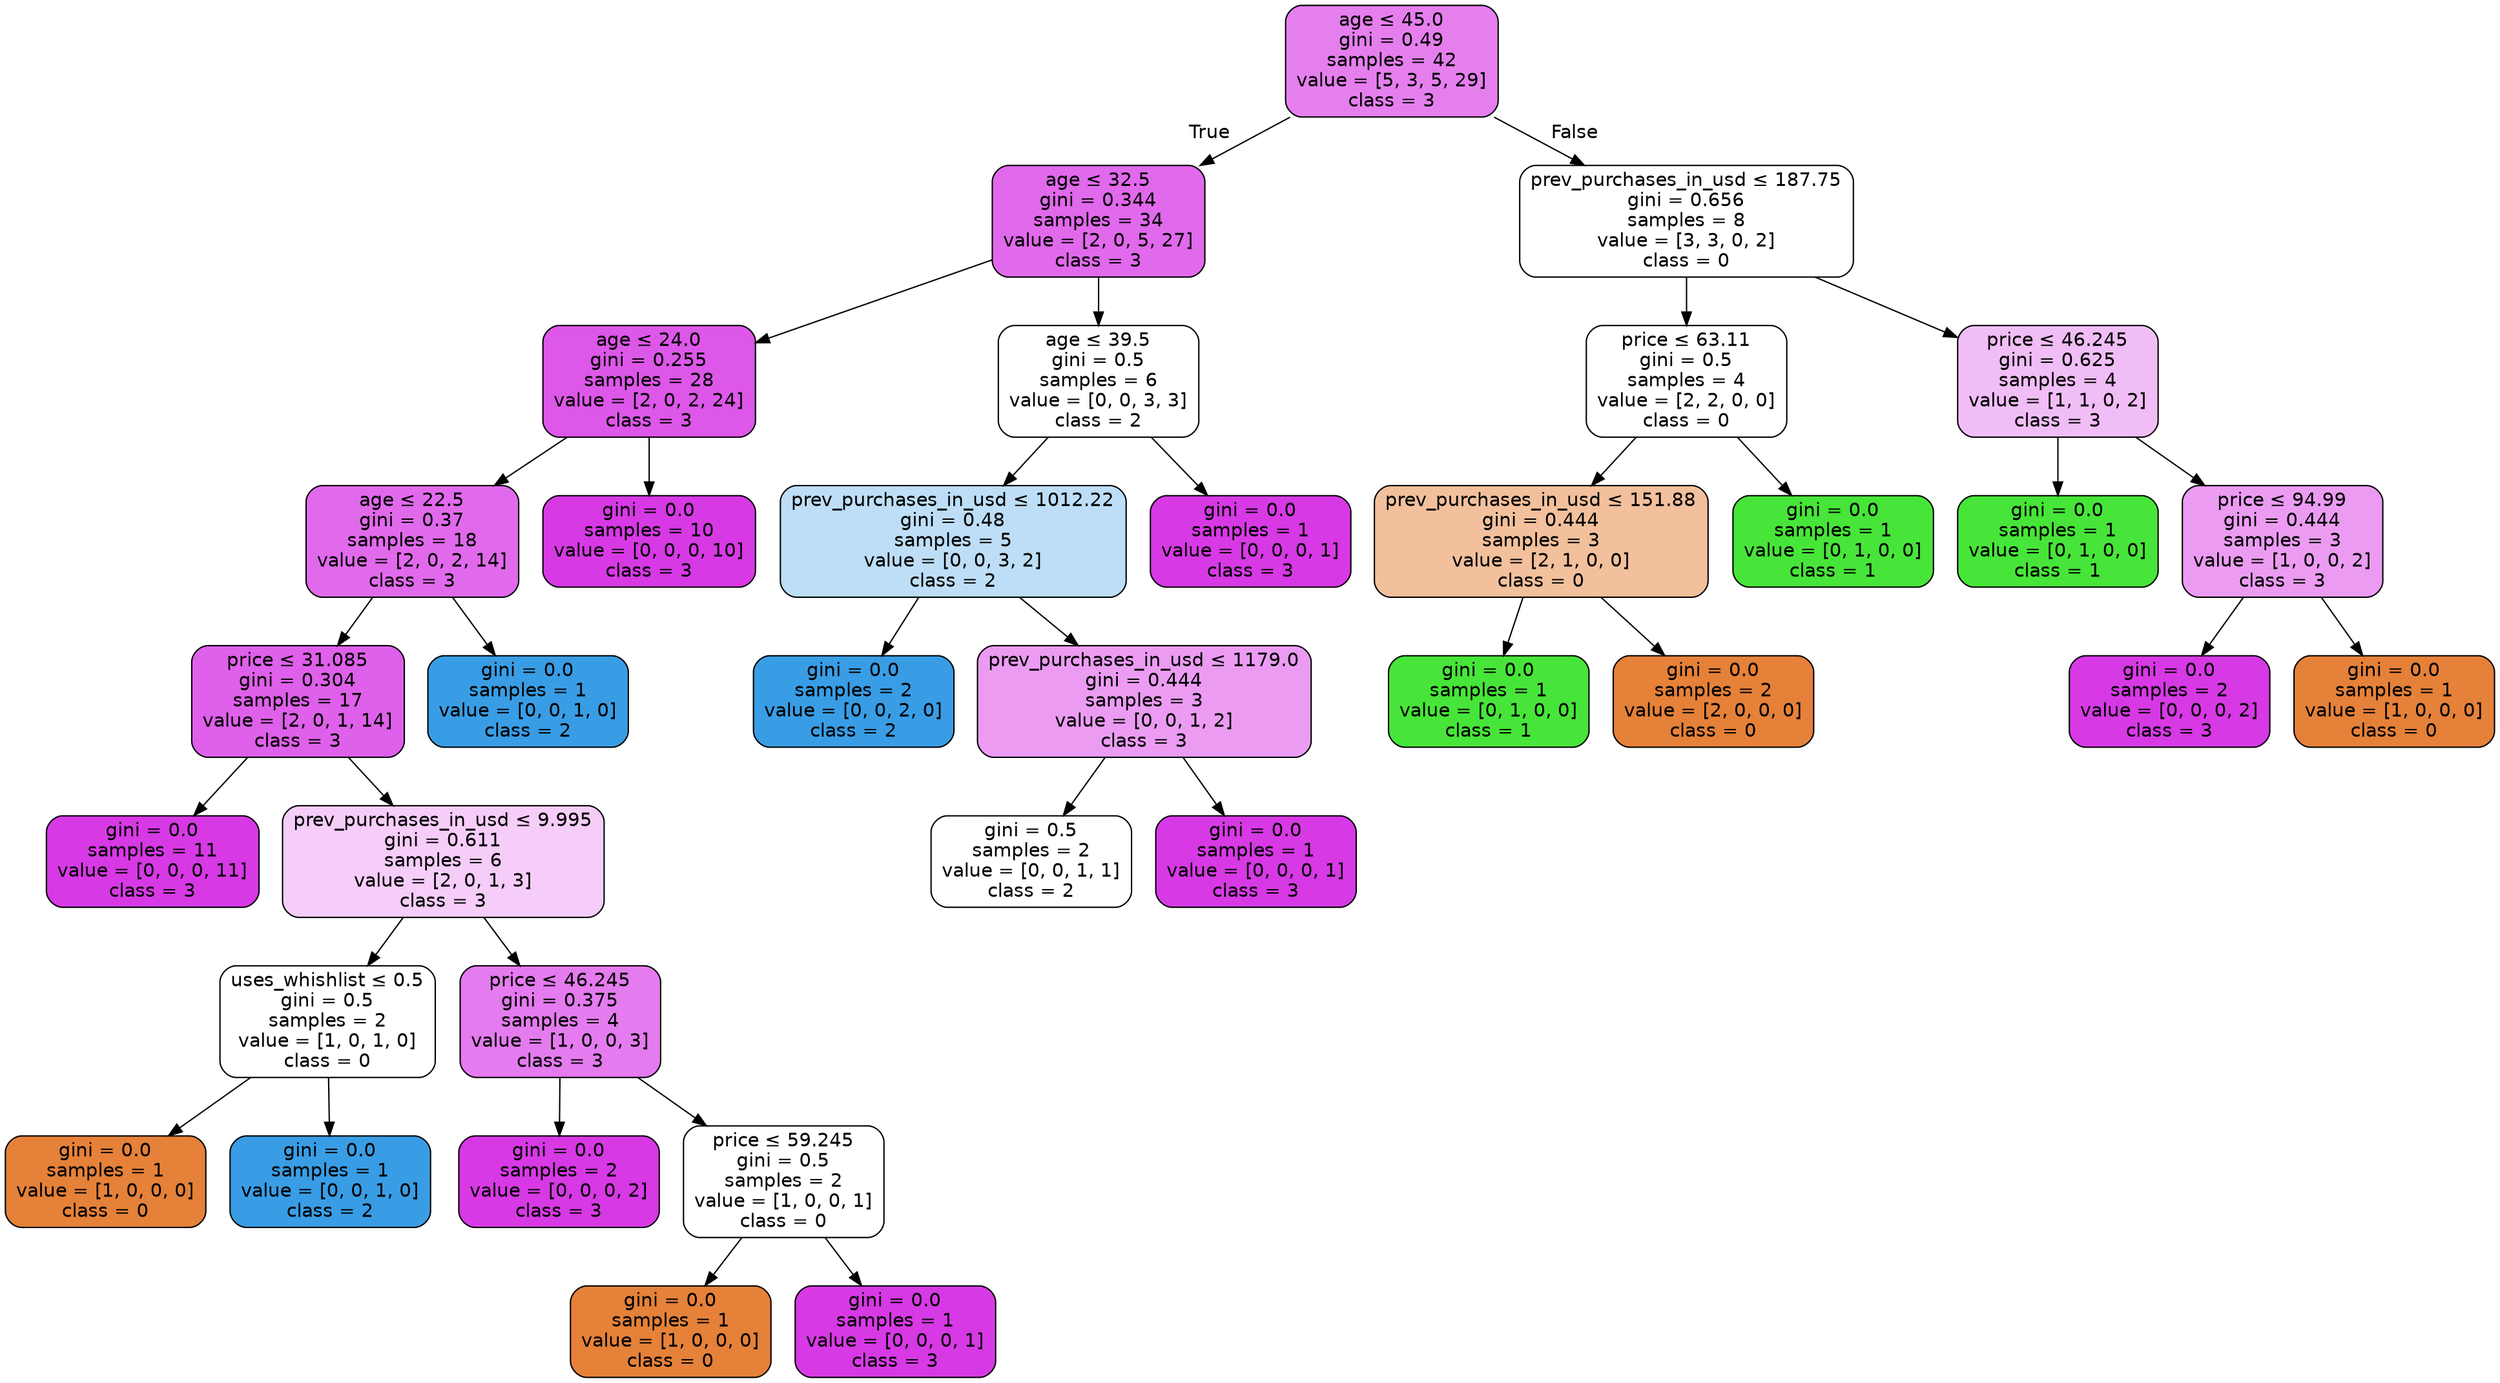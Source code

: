 digraph Tree {
node [shape=box, style="filled, rounded", color="black", fontname=helvetica] ;
edge [fontname=helvetica] ;
0 [label=<age &le; 45.0<br/>gini = 0.49<br/>samples = 42<br/>value = [5, 3, 5, 29]<br/>class = 3>, fillcolor="#d739e5a5"] ;
1 [label=<age &le; 32.5<br/>gini = 0.344<br/>samples = 34<br/>value = [2, 0, 5, 27]<br/>class = 3>, fillcolor="#d739e5c1"] ;
0 -> 1 [labeldistance=2.5, labelangle=45, headlabel="True"] ;
2 [label=<age &le; 24.0<br/>gini = 0.255<br/>samples = 28<br/>value = [2, 0, 2, 24]<br/>class = 3>, fillcolor="#d739e5d8"] ;
1 -> 2 ;
3 [label=<age &le; 22.5<br/>gini = 0.37<br/>samples = 18<br/>value = [2, 0, 2, 14]<br/>class = 3>, fillcolor="#d739e5bf"] ;
2 -> 3 ;
4 [label=<price &le; 31.085<br/>gini = 0.304<br/>samples = 17<br/>value = [2, 0, 1, 14]<br/>class = 3>, fillcolor="#d739e5cc"] ;
3 -> 4 ;
5 [label=<gini = 0.0<br/>samples = 11<br/>value = [0, 0, 0, 11]<br/>class = 3>, fillcolor="#d739e5ff"] ;
4 -> 5 ;
6 [label=<prev_purchases_in_usd &le; 9.995<br/>gini = 0.611<br/>samples = 6<br/>value = [2, 0, 1, 3]<br/>class = 3>, fillcolor="#d739e540"] ;
4 -> 6 ;
7 [label=<uses_whishlist &le; 0.5<br/>gini = 0.5<br/>samples = 2<br/>value = [1, 0, 1, 0]<br/>class = 0>, fillcolor="#e5813900"] ;
6 -> 7 ;
8 [label=<gini = 0.0<br/>samples = 1<br/>value = [1, 0, 0, 0]<br/>class = 0>, fillcolor="#e58139ff"] ;
7 -> 8 ;
9 [label=<gini = 0.0<br/>samples = 1<br/>value = [0, 0, 1, 0]<br/>class = 2>, fillcolor="#399de5ff"] ;
7 -> 9 ;
10 [label=<price &le; 46.245<br/>gini = 0.375<br/>samples = 4<br/>value = [1, 0, 0, 3]<br/>class = 3>, fillcolor="#d739e5aa"] ;
6 -> 10 ;
11 [label=<gini = 0.0<br/>samples = 2<br/>value = [0, 0, 0, 2]<br/>class = 3>, fillcolor="#d739e5ff"] ;
10 -> 11 ;
12 [label=<price &le; 59.245<br/>gini = 0.5<br/>samples = 2<br/>value = [1, 0, 0, 1]<br/>class = 0>, fillcolor="#e5813900"] ;
10 -> 12 ;
13 [label=<gini = 0.0<br/>samples = 1<br/>value = [1, 0, 0, 0]<br/>class = 0>, fillcolor="#e58139ff"] ;
12 -> 13 ;
14 [label=<gini = 0.0<br/>samples = 1<br/>value = [0, 0, 0, 1]<br/>class = 3>, fillcolor="#d739e5ff"] ;
12 -> 14 ;
15 [label=<gini = 0.0<br/>samples = 1<br/>value = [0, 0, 1, 0]<br/>class = 2>, fillcolor="#399de5ff"] ;
3 -> 15 ;
16 [label=<gini = 0.0<br/>samples = 10<br/>value = [0, 0, 0, 10]<br/>class = 3>, fillcolor="#d739e5ff"] ;
2 -> 16 ;
17 [label=<age &le; 39.5<br/>gini = 0.5<br/>samples = 6<br/>value = [0, 0, 3, 3]<br/>class = 2>, fillcolor="#399de500"] ;
1 -> 17 ;
18 [label=<prev_purchases_in_usd &le; 1012.22<br/>gini = 0.48<br/>samples = 5<br/>value = [0, 0, 3, 2]<br/>class = 2>, fillcolor="#399de555"] ;
17 -> 18 ;
19 [label=<gini = 0.0<br/>samples = 2<br/>value = [0, 0, 2, 0]<br/>class = 2>, fillcolor="#399de5ff"] ;
18 -> 19 ;
20 [label=<prev_purchases_in_usd &le; 1179.0<br/>gini = 0.444<br/>samples = 3<br/>value = [0, 0, 1, 2]<br/>class = 3>, fillcolor="#d739e57f"] ;
18 -> 20 ;
21 [label=<gini = 0.5<br/>samples = 2<br/>value = [0, 0, 1, 1]<br/>class = 2>, fillcolor="#399de500"] ;
20 -> 21 ;
22 [label=<gini = 0.0<br/>samples = 1<br/>value = [0, 0, 0, 1]<br/>class = 3>, fillcolor="#d739e5ff"] ;
20 -> 22 ;
23 [label=<gini = 0.0<br/>samples = 1<br/>value = [0, 0, 0, 1]<br/>class = 3>, fillcolor="#d739e5ff"] ;
17 -> 23 ;
24 [label=<prev_purchases_in_usd &le; 187.75<br/>gini = 0.656<br/>samples = 8<br/>value = [3, 3, 0, 2]<br/>class = 0>, fillcolor="#e5813900"] ;
0 -> 24 [labeldistance=2.5, labelangle=-45, headlabel="False"] ;
25 [label=<price &le; 63.11<br/>gini = 0.5<br/>samples = 4<br/>value = [2, 2, 0, 0]<br/>class = 0>, fillcolor="#e5813900"] ;
24 -> 25 ;
26 [label=<prev_purchases_in_usd &le; 151.88<br/>gini = 0.444<br/>samples = 3<br/>value = [2, 1, 0, 0]<br/>class = 0>, fillcolor="#e581397f"] ;
25 -> 26 ;
27 [label=<gini = 0.0<br/>samples = 1<br/>value = [0, 1, 0, 0]<br/>class = 1>, fillcolor="#47e539ff"] ;
26 -> 27 ;
28 [label=<gini = 0.0<br/>samples = 2<br/>value = [2, 0, 0, 0]<br/>class = 0>, fillcolor="#e58139ff"] ;
26 -> 28 ;
29 [label=<gini = 0.0<br/>samples = 1<br/>value = [0, 1, 0, 0]<br/>class = 1>, fillcolor="#47e539ff"] ;
25 -> 29 ;
30 [label=<price &le; 46.245<br/>gini = 0.625<br/>samples = 4<br/>value = [1, 1, 0, 2]<br/>class = 3>, fillcolor="#d739e555"] ;
24 -> 30 ;
31 [label=<gini = 0.0<br/>samples = 1<br/>value = [0, 1, 0, 0]<br/>class = 1>, fillcolor="#47e539ff"] ;
30 -> 31 ;
32 [label=<price &le; 94.99<br/>gini = 0.444<br/>samples = 3<br/>value = [1, 0, 0, 2]<br/>class = 3>, fillcolor="#d739e57f"] ;
30 -> 32 ;
33 [label=<gini = 0.0<br/>samples = 2<br/>value = [0, 0, 0, 2]<br/>class = 3>, fillcolor="#d739e5ff"] ;
32 -> 33 ;
34 [label=<gini = 0.0<br/>samples = 1<br/>value = [1, 0, 0, 0]<br/>class = 0>, fillcolor="#e58139ff"] ;
32 -> 34 ;
}